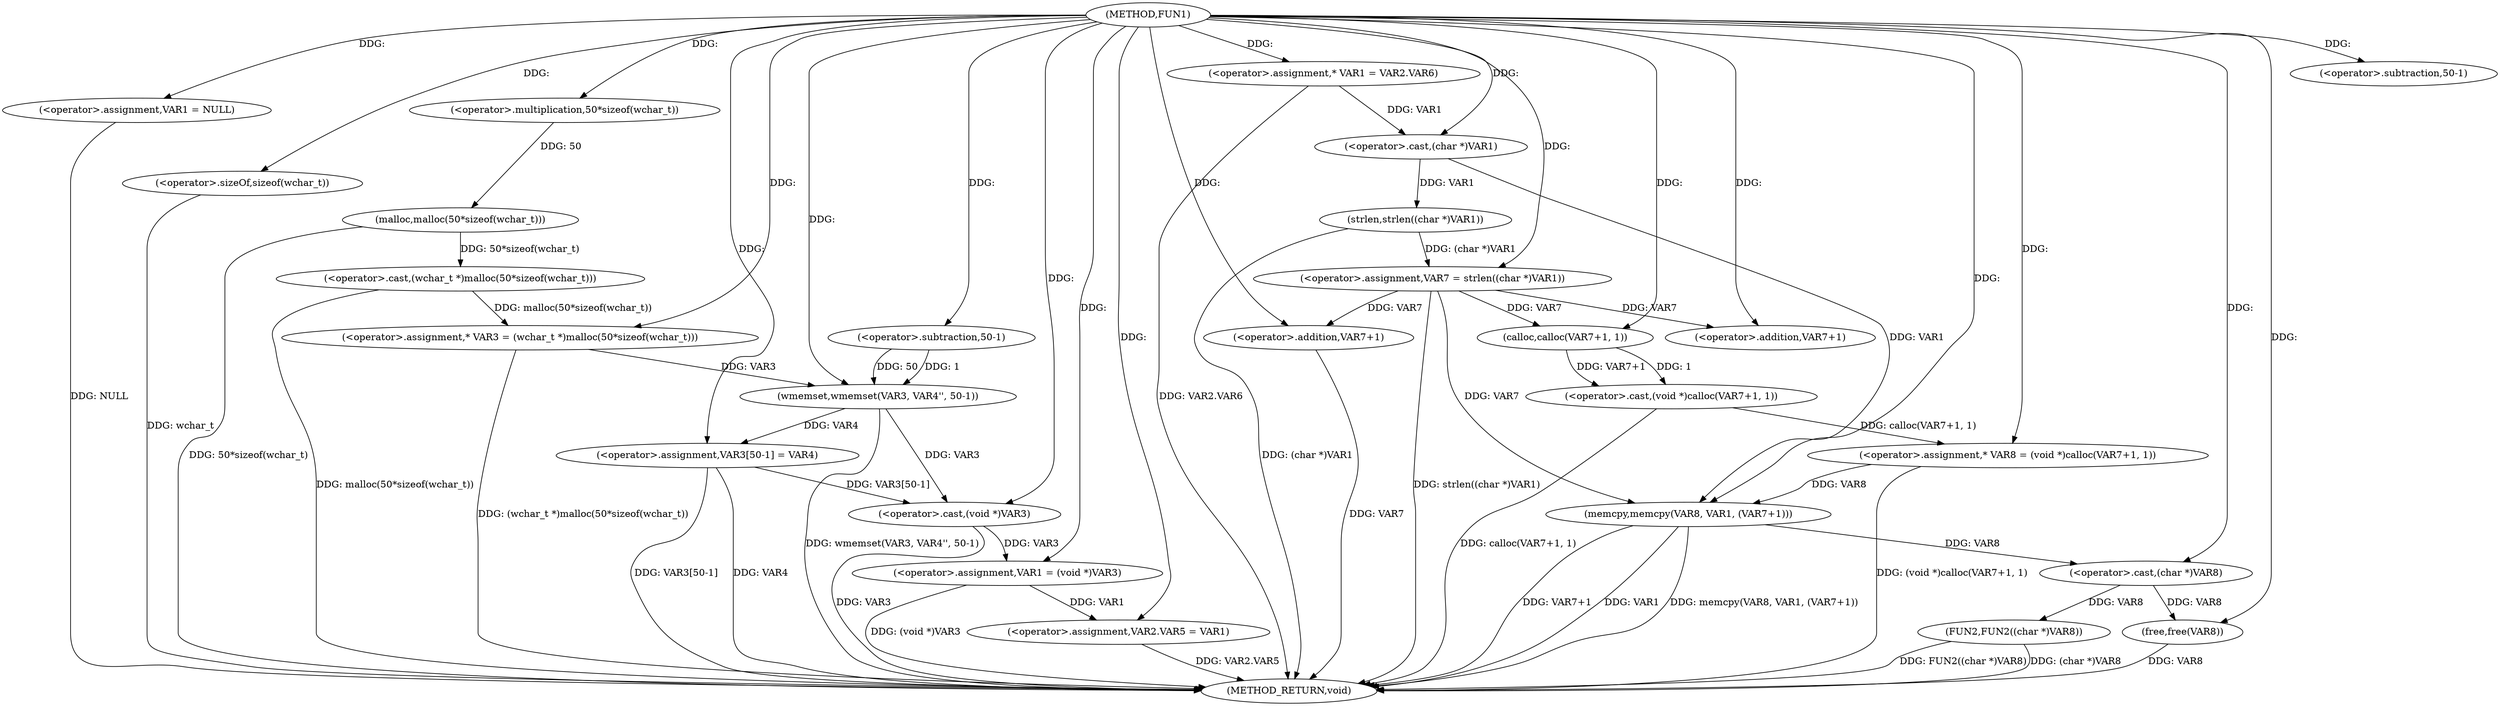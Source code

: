 digraph FUN1 {  
"1000100" [label = "(METHOD,FUN1)" ]
"1000178" [label = "(METHOD_RETURN,void)" ]
"1000104" [label = "(<operator>.assignment,VAR1 = NULL)" ]
"1000109" [label = "(<operator>.assignment,* VAR3 = (wchar_t *)malloc(50*sizeof(wchar_t)))" ]
"1000111" [label = "(<operator>.cast,(wchar_t *)malloc(50*sizeof(wchar_t)))" ]
"1000113" [label = "(malloc,malloc(50*sizeof(wchar_t)))" ]
"1000114" [label = "(<operator>.multiplication,50*sizeof(wchar_t))" ]
"1000116" [label = "(<operator>.sizeOf,sizeof(wchar_t))" ]
"1000118" [label = "(wmemset,wmemset(VAR3, VAR4'', 50-1))" ]
"1000121" [label = "(<operator>.subtraction,50-1)" ]
"1000124" [label = "(<operator>.assignment,VAR3[50-1] = VAR4)" ]
"1000127" [label = "(<operator>.subtraction,50-1)" ]
"1000131" [label = "(<operator>.assignment,VAR1 = (void *)VAR3)" ]
"1000133" [label = "(<operator>.cast,(void *)VAR3)" ]
"1000136" [label = "(<operator>.assignment,VAR2.VAR5 = VAR1)" ]
"1000143" [label = "(<operator>.assignment,* VAR1 = VAR2.VAR6)" ]
"1000150" [label = "(<operator>.assignment,VAR7 = strlen((char *)VAR1))" ]
"1000152" [label = "(strlen,strlen((char *)VAR1))" ]
"1000153" [label = "(<operator>.cast,(char *)VAR1)" ]
"1000157" [label = "(<operator>.assignment,* VAR8 = (void *)calloc(VAR7+1, 1))" ]
"1000159" [label = "(<operator>.cast,(void *)calloc(VAR7+1, 1))" ]
"1000161" [label = "(calloc,calloc(VAR7+1, 1))" ]
"1000162" [label = "(<operator>.addition,VAR7+1)" ]
"1000166" [label = "(memcpy,memcpy(VAR8, VAR1, (VAR7+1)))" ]
"1000169" [label = "(<operator>.addition,VAR7+1)" ]
"1000172" [label = "(FUN2,FUN2((char *)VAR8))" ]
"1000173" [label = "(<operator>.cast,(char *)VAR8)" ]
"1000176" [label = "(free,free(VAR8))" ]
  "1000172" -> "1000178"  [ label = "DDG: FUN2((char *)VAR8)"] 
  "1000124" -> "1000178"  [ label = "DDG: VAR3[50-1]"] 
  "1000166" -> "1000178"  [ label = "DDG: VAR7+1"] 
  "1000113" -> "1000178"  [ label = "DDG: 50*sizeof(wchar_t)"] 
  "1000118" -> "1000178"  [ label = "DDG: wmemset(VAR3, VAR4'', 50-1)"] 
  "1000131" -> "1000178"  [ label = "DDG: (void *)VAR3"] 
  "1000157" -> "1000178"  [ label = "DDG: (void *)calloc(VAR7+1, 1)"] 
  "1000116" -> "1000178"  [ label = "DDG: wchar_t"] 
  "1000166" -> "1000178"  [ label = "DDG: VAR1"] 
  "1000124" -> "1000178"  [ label = "DDG: VAR4"] 
  "1000166" -> "1000178"  [ label = "DDG: memcpy(VAR8, VAR1, (VAR7+1))"] 
  "1000150" -> "1000178"  [ label = "DDG: strlen((char *)VAR1)"] 
  "1000152" -> "1000178"  [ label = "DDG: (char *)VAR1"] 
  "1000133" -> "1000178"  [ label = "DDG: VAR3"] 
  "1000111" -> "1000178"  [ label = "DDG: malloc(50*sizeof(wchar_t))"] 
  "1000172" -> "1000178"  [ label = "DDG: (char *)VAR8"] 
  "1000143" -> "1000178"  [ label = "DDG: VAR2.VAR6"] 
  "1000176" -> "1000178"  [ label = "DDG: VAR8"] 
  "1000169" -> "1000178"  [ label = "DDG: VAR7"] 
  "1000109" -> "1000178"  [ label = "DDG: (wchar_t *)malloc(50*sizeof(wchar_t))"] 
  "1000159" -> "1000178"  [ label = "DDG: calloc(VAR7+1, 1)"] 
  "1000136" -> "1000178"  [ label = "DDG: VAR2.VAR5"] 
  "1000104" -> "1000178"  [ label = "DDG: NULL"] 
  "1000100" -> "1000104"  [ label = "DDG: "] 
  "1000111" -> "1000109"  [ label = "DDG: malloc(50*sizeof(wchar_t))"] 
  "1000100" -> "1000109"  [ label = "DDG: "] 
  "1000113" -> "1000111"  [ label = "DDG: 50*sizeof(wchar_t)"] 
  "1000114" -> "1000113"  [ label = "DDG: 50"] 
  "1000100" -> "1000114"  [ label = "DDG: "] 
  "1000100" -> "1000116"  [ label = "DDG: "] 
  "1000109" -> "1000118"  [ label = "DDG: VAR3"] 
  "1000100" -> "1000118"  [ label = "DDG: "] 
  "1000121" -> "1000118"  [ label = "DDG: 50"] 
  "1000121" -> "1000118"  [ label = "DDG: 1"] 
  "1000100" -> "1000121"  [ label = "DDG: "] 
  "1000118" -> "1000124"  [ label = "DDG: VAR4"] 
  "1000100" -> "1000124"  [ label = "DDG: "] 
  "1000100" -> "1000127"  [ label = "DDG: "] 
  "1000133" -> "1000131"  [ label = "DDG: VAR3"] 
  "1000100" -> "1000131"  [ label = "DDG: "] 
  "1000124" -> "1000133"  [ label = "DDG: VAR3[50-1]"] 
  "1000118" -> "1000133"  [ label = "DDG: VAR3"] 
  "1000100" -> "1000133"  [ label = "DDG: "] 
  "1000131" -> "1000136"  [ label = "DDG: VAR1"] 
  "1000100" -> "1000136"  [ label = "DDG: "] 
  "1000100" -> "1000143"  [ label = "DDG: "] 
  "1000152" -> "1000150"  [ label = "DDG: (char *)VAR1"] 
  "1000100" -> "1000150"  [ label = "DDG: "] 
  "1000153" -> "1000152"  [ label = "DDG: VAR1"] 
  "1000143" -> "1000153"  [ label = "DDG: VAR1"] 
  "1000100" -> "1000153"  [ label = "DDG: "] 
  "1000159" -> "1000157"  [ label = "DDG: calloc(VAR7+1, 1)"] 
  "1000100" -> "1000157"  [ label = "DDG: "] 
  "1000161" -> "1000159"  [ label = "DDG: VAR7+1"] 
  "1000161" -> "1000159"  [ label = "DDG: 1"] 
  "1000150" -> "1000161"  [ label = "DDG: VAR7"] 
  "1000100" -> "1000161"  [ label = "DDG: "] 
  "1000150" -> "1000162"  [ label = "DDG: VAR7"] 
  "1000100" -> "1000162"  [ label = "DDG: "] 
  "1000157" -> "1000166"  [ label = "DDG: VAR8"] 
  "1000100" -> "1000166"  [ label = "DDG: "] 
  "1000153" -> "1000166"  [ label = "DDG: VAR1"] 
  "1000150" -> "1000166"  [ label = "DDG: VAR7"] 
  "1000100" -> "1000169"  [ label = "DDG: "] 
  "1000150" -> "1000169"  [ label = "DDG: VAR7"] 
  "1000173" -> "1000172"  [ label = "DDG: VAR8"] 
  "1000166" -> "1000173"  [ label = "DDG: VAR8"] 
  "1000100" -> "1000173"  [ label = "DDG: "] 
  "1000173" -> "1000176"  [ label = "DDG: VAR8"] 
  "1000100" -> "1000176"  [ label = "DDG: "] 
}
